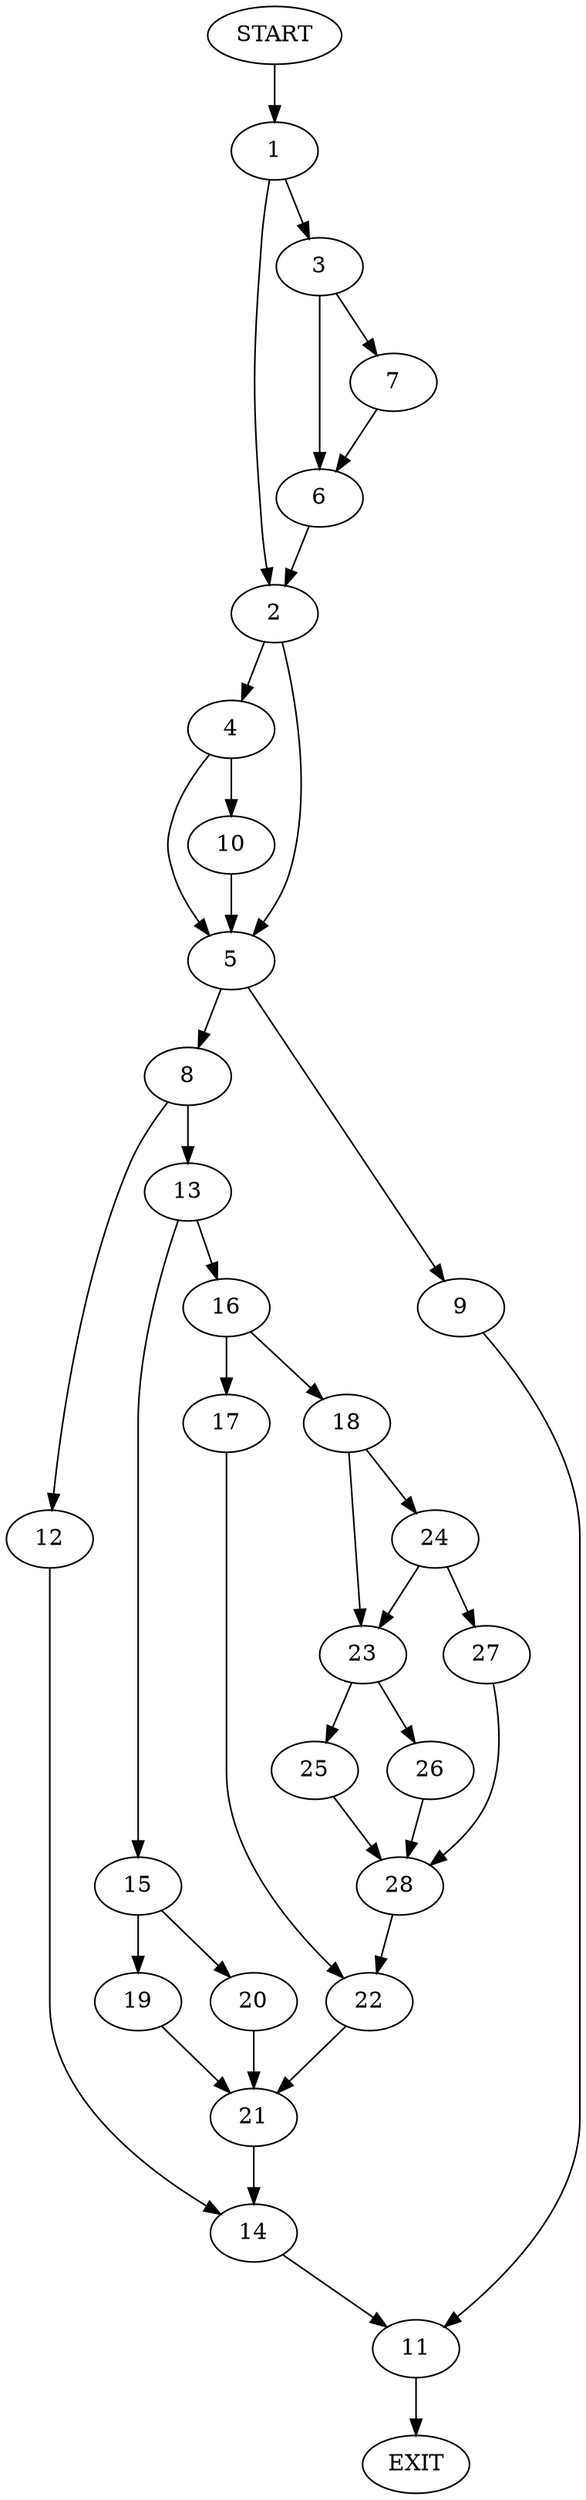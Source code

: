 digraph {
0 [label="START"]
29 [label="EXIT"]
0 -> 1
1 -> 2
1 -> 3
2 -> 4
2 -> 5
3 -> 6
3 -> 7
6 -> 2
7 -> 6
5 -> 8
5 -> 9
4 -> 10
4 -> 5
10 -> 5
9 -> 11
8 -> 12
8 -> 13
11 -> 29
12 -> 14
13 -> 15
13 -> 16
14 -> 11
16 -> 17
16 -> 18
15 -> 19
15 -> 20
19 -> 21
20 -> 21
21 -> 14
17 -> 22
18 -> 23
18 -> 24
22 -> 21
23 -> 25
23 -> 26
24 -> 23
24 -> 27
27 -> 28
28 -> 22
25 -> 28
26 -> 28
}
